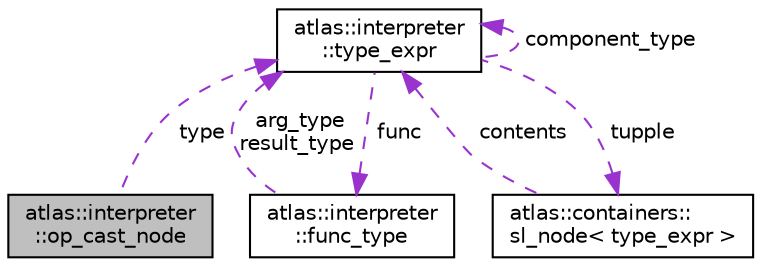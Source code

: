 digraph "atlas::interpreter::op_cast_node"
{
  edge [fontname="Helvetica",fontsize="10",labelfontname="Helvetica",labelfontsize="10"];
  node [fontname="Helvetica",fontsize="10",shape=record];
  Node1 [label="atlas::interpreter\l::op_cast_node",height=0.2,width=0.4,color="black", fillcolor="grey75", style="filled", fontcolor="black"];
  Node2 -> Node1 [dir="back",color="darkorchid3",fontsize="10",style="dashed",label=" type" ,fontname="Helvetica"];
  Node2 [label="atlas::interpreter\l::type_expr",height=0.2,width=0.4,color="black", fillcolor="white", style="filled",URL="$structatlas_1_1interpreter_1_1type__expr.html"];
  Node3 -> Node2 [dir="back",color="darkorchid3",fontsize="10",style="dashed",label=" func" ,fontname="Helvetica"];
  Node3 [label="atlas::interpreter\l::func_type",height=0.2,width=0.4,color="black", fillcolor="white", style="filled",URL="$structatlas_1_1interpreter_1_1func__type.html"];
  Node2 -> Node3 [dir="back",color="darkorchid3",fontsize="10",style="dashed",label=" arg_type\nresult_type" ,fontname="Helvetica"];
  Node4 -> Node2 [dir="back",color="darkorchid3",fontsize="10",style="dashed",label=" tupple" ,fontname="Helvetica"];
  Node4 [label="atlas::containers::\lsl_node\< type_expr \>",height=0.2,width=0.4,color="black", fillcolor="white", style="filled",URL="$structatlas_1_1containers_1_1sl__node.html"];
  Node2 -> Node4 [dir="back",color="darkorchid3",fontsize="10",style="dashed",label=" contents" ,fontname="Helvetica"];
  Node2 -> Node2 [dir="back",color="darkorchid3",fontsize="10",style="dashed",label=" component_type" ,fontname="Helvetica"];
}
